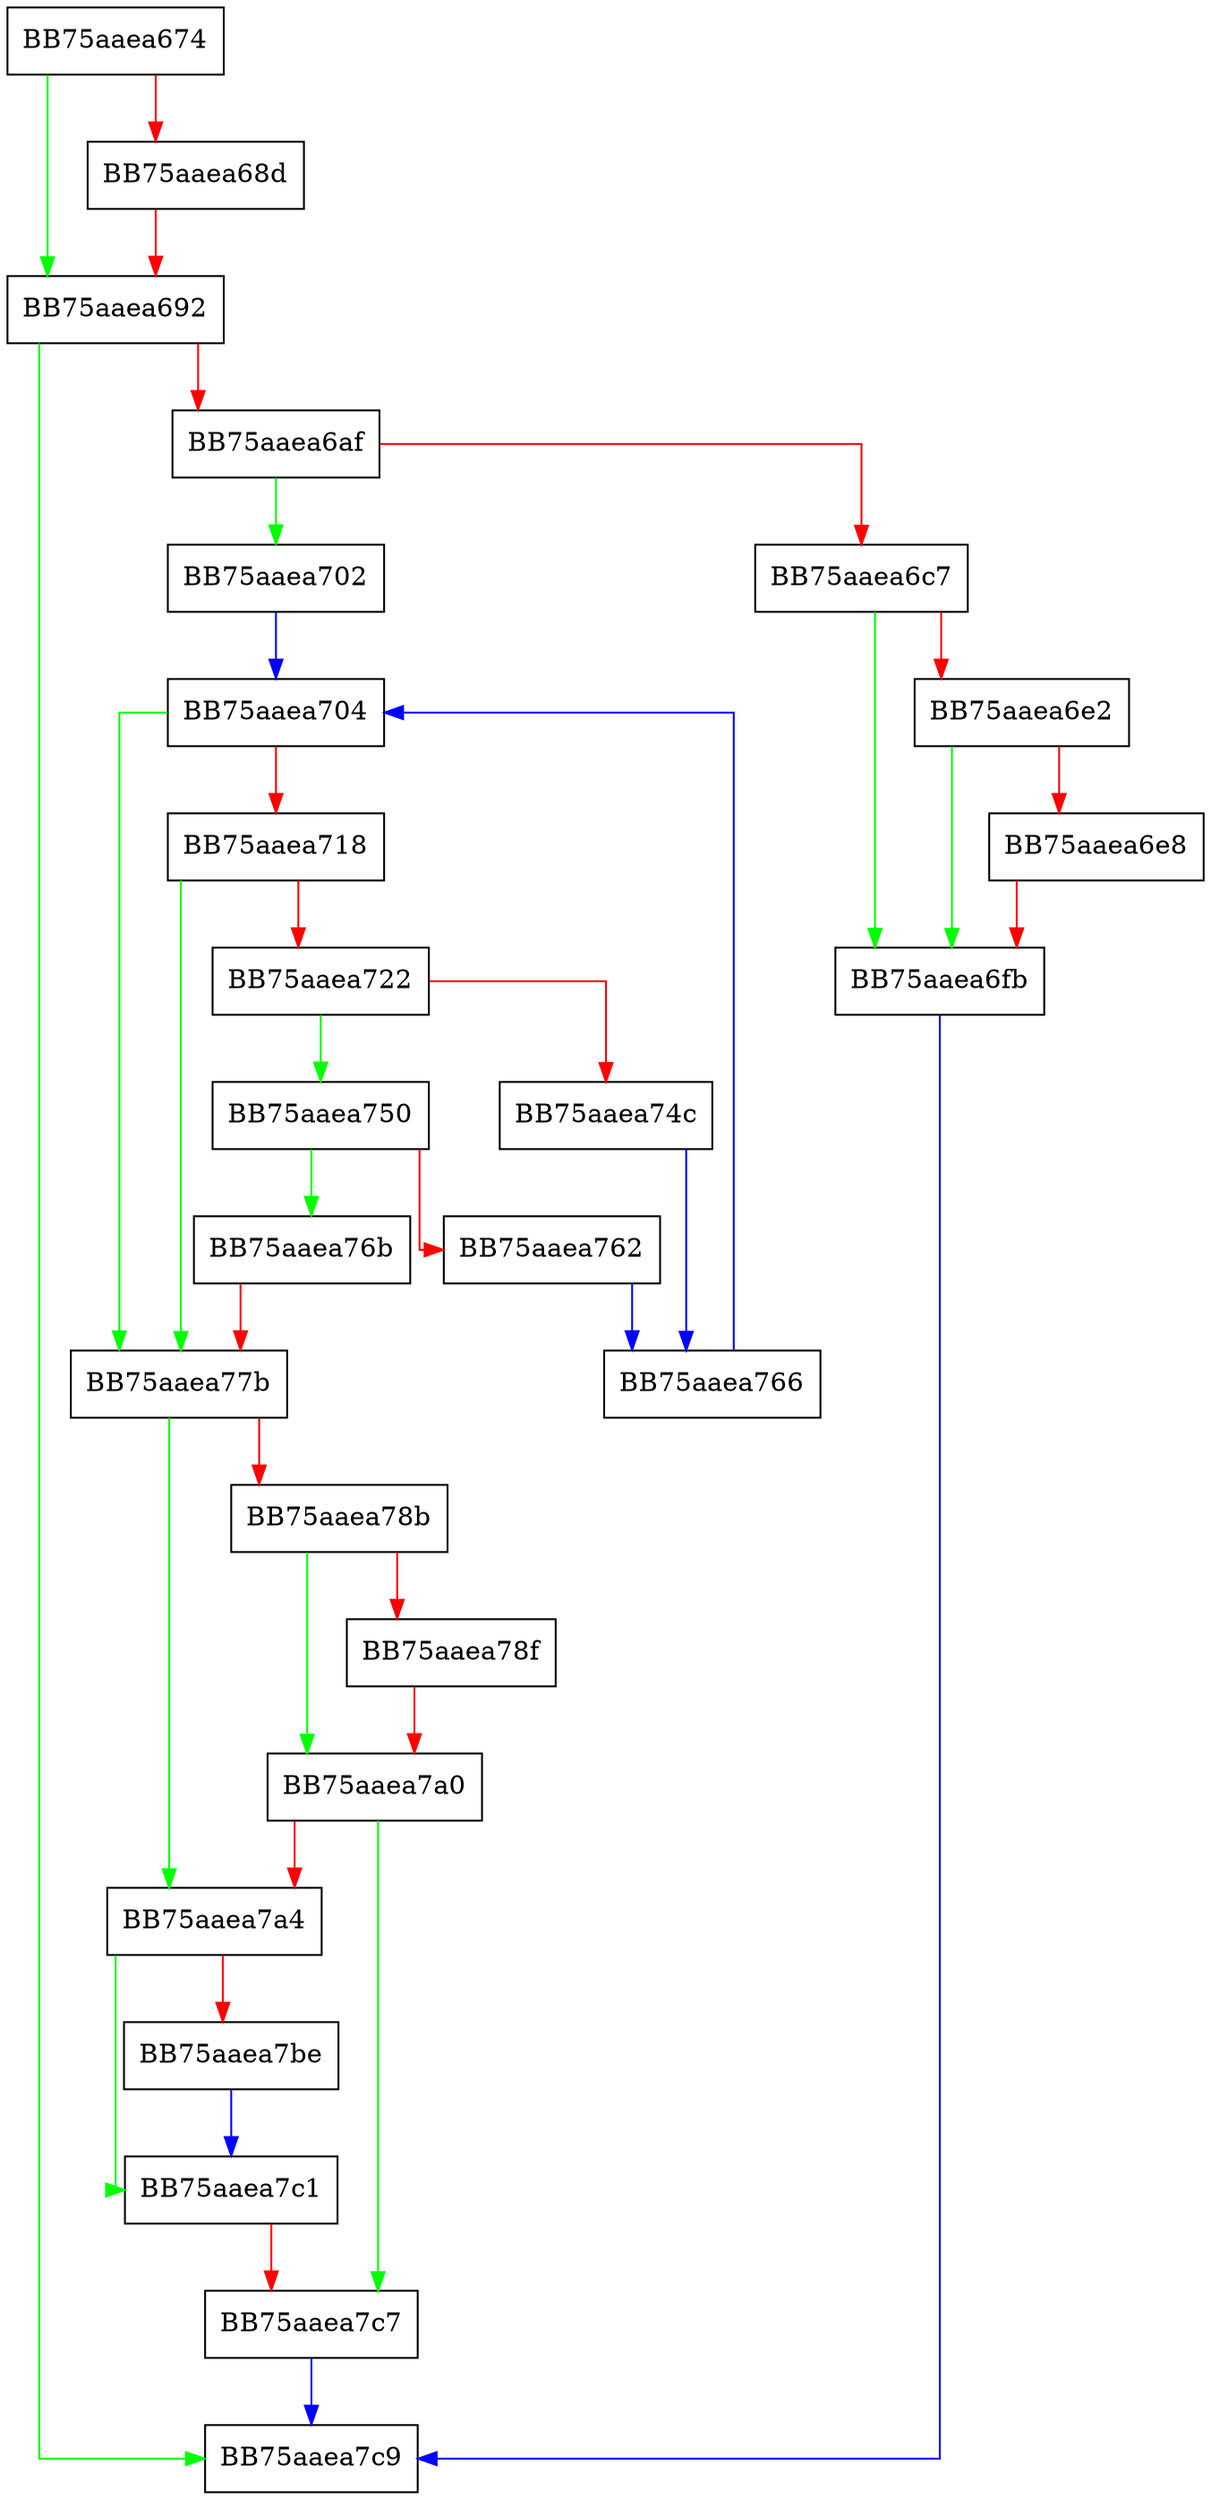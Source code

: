 digraph CommitSamplesToDisk {
  node [shape="box"];
  graph [splines=ortho];
  BB75aaea674 -> BB75aaea692 [color="green"];
  BB75aaea674 -> BB75aaea68d [color="red"];
  BB75aaea68d -> BB75aaea692 [color="red"];
  BB75aaea692 -> BB75aaea7c9 [color="green"];
  BB75aaea692 -> BB75aaea6af [color="red"];
  BB75aaea6af -> BB75aaea702 [color="green"];
  BB75aaea6af -> BB75aaea6c7 [color="red"];
  BB75aaea6c7 -> BB75aaea6fb [color="green"];
  BB75aaea6c7 -> BB75aaea6e2 [color="red"];
  BB75aaea6e2 -> BB75aaea6fb [color="green"];
  BB75aaea6e2 -> BB75aaea6e8 [color="red"];
  BB75aaea6e8 -> BB75aaea6fb [color="red"];
  BB75aaea6fb -> BB75aaea7c9 [color="blue"];
  BB75aaea702 -> BB75aaea704 [color="blue"];
  BB75aaea704 -> BB75aaea77b [color="green"];
  BB75aaea704 -> BB75aaea718 [color="red"];
  BB75aaea718 -> BB75aaea77b [color="green"];
  BB75aaea718 -> BB75aaea722 [color="red"];
  BB75aaea722 -> BB75aaea750 [color="green"];
  BB75aaea722 -> BB75aaea74c [color="red"];
  BB75aaea74c -> BB75aaea766 [color="blue"];
  BB75aaea750 -> BB75aaea76b [color="green"];
  BB75aaea750 -> BB75aaea762 [color="red"];
  BB75aaea762 -> BB75aaea766 [color="blue"];
  BB75aaea766 -> BB75aaea704 [color="blue"];
  BB75aaea76b -> BB75aaea77b [color="red"];
  BB75aaea77b -> BB75aaea7a4 [color="green"];
  BB75aaea77b -> BB75aaea78b [color="red"];
  BB75aaea78b -> BB75aaea7a0 [color="green"];
  BB75aaea78b -> BB75aaea78f [color="red"];
  BB75aaea78f -> BB75aaea7a0 [color="red"];
  BB75aaea7a0 -> BB75aaea7c7 [color="green"];
  BB75aaea7a0 -> BB75aaea7a4 [color="red"];
  BB75aaea7a4 -> BB75aaea7c1 [color="green"];
  BB75aaea7a4 -> BB75aaea7be [color="red"];
  BB75aaea7be -> BB75aaea7c1 [color="blue"];
  BB75aaea7c1 -> BB75aaea7c7 [color="red"];
  BB75aaea7c7 -> BB75aaea7c9 [color="blue"];
}